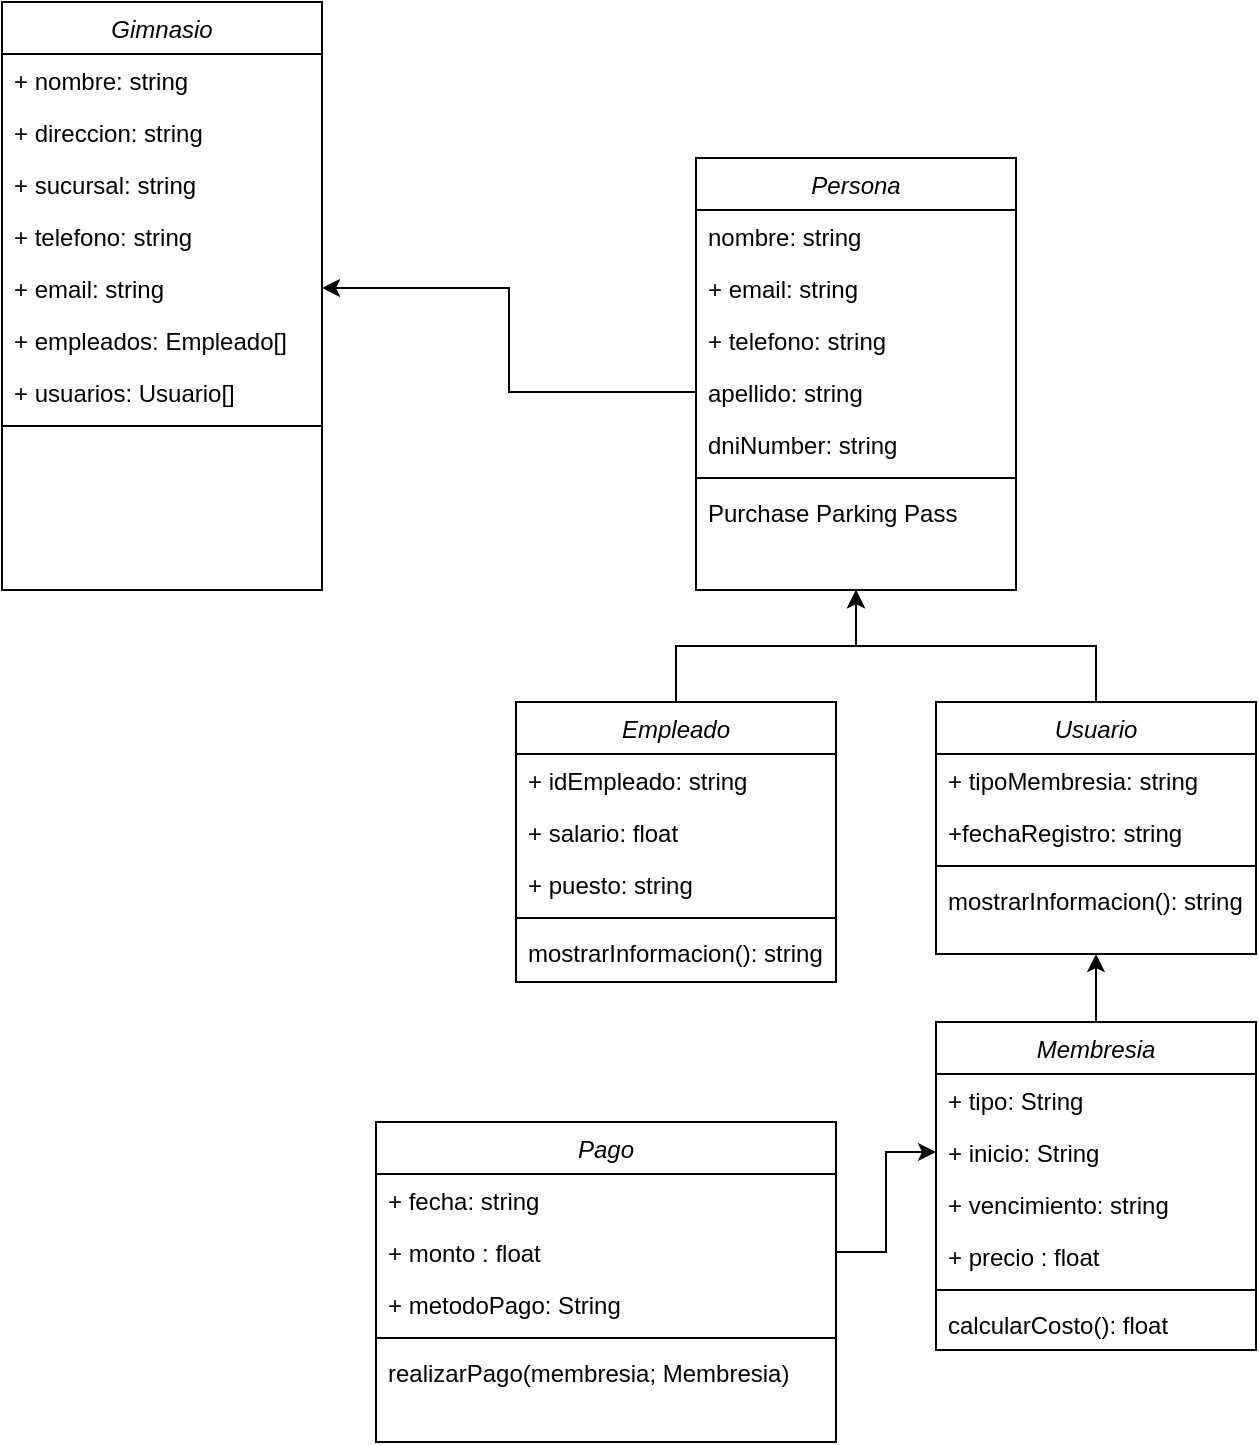 <mxfile version="22.0.8" type="github">
  <diagram id="C5RBs43oDa-KdzZeNtuy" name="Page-1">
    <mxGraphModel dx="1367" dy="602" grid="1" gridSize="10" guides="1" tooltips="1" connect="1" arrows="1" fold="1" page="1" pageScale="1" pageWidth="827" pageHeight="1169" math="0" shadow="0">
      <root>
        <mxCell id="WIyWlLk6GJQsqaUBKTNV-0" />
        <mxCell id="WIyWlLk6GJQsqaUBKTNV-1" parent="WIyWlLk6GJQsqaUBKTNV-0" />
        <mxCell id="zkfFHV4jXpPFQw0GAbJ--0" value="Gimnasio" style="swimlane;fontStyle=2;align=center;verticalAlign=top;childLayout=stackLayout;horizontal=1;startSize=26;horizontalStack=0;resizeParent=1;resizeLast=0;collapsible=1;marginBottom=0;rounded=0;shadow=0;strokeWidth=1;" parent="WIyWlLk6GJQsqaUBKTNV-1" vertex="1">
          <mxGeometry x="173" y="40" width="160" height="294" as="geometry">
            <mxRectangle x="230" y="140" width="160" height="26" as="alternateBounds" />
          </mxGeometry>
        </mxCell>
        <mxCell id="5N5e9GmDR-EGlcyDKcGj-25" value="+ nombre: string" style="text;align=left;verticalAlign=top;spacingLeft=4;spacingRight=4;overflow=hidden;rotatable=0;points=[[0,0.5],[1,0.5]];portConstraint=eastwest;" vertex="1" parent="zkfFHV4jXpPFQw0GAbJ--0">
          <mxGeometry y="26" width="160" height="26" as="geometry" />
        </mxCell>
        <mxCell id="5N5e9GmDR-EGlcyDKcGj-59" value="+ direccion: string" style="text;align=left;verticalAlign=top;spacingLeft=4;spacingRight=4;overflow=hidden;rotatable=0;points=[[0,0.5],[1,0.5]];portConstraint=eastwest;rounded=0;shadow=0;html=0;" vertex="1" parent="zkfFHV4jXpPFQw0GAbJ--0">
          <mxGeometry y="52" width="160" height="26" as="geometry" />
        </mxCell>
        <mxCell id="zkfFHV4jXpPFQw0GAbJ--2" value="+ sucursal: string" style="text;align=left;verticalAlign=top;spacingLeft=4;spacingRight=4;overflow=hidden;rotatable=0;points=[[0,0.5],[1,0.5]];portConstraint=eastwest;rounded=0;shadow=0;html=0;" parent="zkfFHV4jXpPFQw0GAbJ--0" vertex="1">
          <mxGeometry y="78" width="160" height="26" as="geometry" />
        </mxCell>
        <mxCell id="5N5e9GmDR-EGlcyDKcGj-34" value="+ telefono: string" style="text;align=left;verticalAlign=top;spacingLeft=4;spacingRight=4;overflow=hidden;rotatable=0;points=[[0,0.5],[1,0.5]];portConstraint=eastwest;rounded=0;shadow=0;html=0;container=1;" vertex="1" parent="zkfFHV4jXpPFQw0GAbJ--0">
          <mxGeometry y="104" width="160" height="26" as="geometry" />
        </mxCell>
        <mxCell id="zkfFHV4jXpPFQw0GAbJ--3" value="+ email: string" style="text;align=left;verticalAlign=top;spacingLeft=4;spacingRight=4;overflow=hidden;rotatable=0;points=[[0,0.5],[1,0.5]];portConstraint=eastwest;rounded=0;shadow=0;html=0;" parent="zkfFHV4jXpPFQw0GAbJ--0" vertex="1">
          <mxGeometry y="130" width="160" height="26" as="geometry" />
        </mxCell>
        <mxCell id="5N5e9GmDR-EGlcyDKcGj-31" value="+ empleados: Empleado[]&#xa;" style="text;align=left;verticalAlign=top;spacingLeft=4;spacingRight=4;overflow=hidden;rotatable=0;points=[[0,0.5],[1,0.5]];portConstraint=eastwest;" vertex="1" parent="zkfFHV4jXpPFQw0GAbJ--0">
          <mxGeometry y="156" width="160" height="26" as="geometry" />
        </mxCell>
        <mxCell id="5N5e9GmDR-EGlcyDKcGj-36" value="+ usuarios: Usuario[]" style="text;align=left;verticalAlign=top;spacingLeft=4;spacingRight=4;overflow=hidden;rotatable=0;points=[[0,0.5],[1,0.5]];portConstraint=eastwest;" vertex="1" parent="zkfFHV4jXpPFQw0GAbJ--0">
          <mxGeometry y="182" width="160" height="26" as="geometry" />
        </mxCell>
        <mxCell id="zkfFHV4jXpPFQw0GAbJ--4" value="" style="line;html=1;strokeWidth=1;align=left;verticalAlign=middle;spacingTop=-1;spacingLeft=3;spacingRight=3;rotatable=0;labelPosition=right;points=[];portConstraint=eastwest;" parent="zkfFHV4jXpPFQw0GAbJ--0" vertex="1">
          <mxGeometry y="208" width="160" height="8" as="geometry" />
        </mxCell>
        <mxCell id="5N5e9GmDR-EGlcyDKcGj-68" style="edgeStyle=orthogonalEdgeStyle;rounded=0;orthogonalLoop=1;jettySize=auto;html=1;exitX=0.5;exitY=0;exitDx=0;exitDy=0;entryX=0.5;entryY=1;entryDx=0;entryDy=0;" edge="1" parent="WIyWlLk6GJQsqaUBKTNV-1" source="5N5e9GmDR-EGlcyDKcGj-6" target="5N5e9GmDR-EGlcyDKcGj-12">
          <mxGeometry relative="1" as="geometry" />
        </mxCell>
        <mxCell id="5N5e9GmDR-EGlcyDKcGj-6" value="Empleado" style="swimlane;fontStyle=2;align=center;verticalAlign=top;childLayout=stackLayout;horizontal=1;startSize=26;horizontalStack=0;resizeParent=1;resizeLast=0;collapsible=1;marginBottom=0;rounded=0;shadow=0;strokeWidth=1;" vertex="1" parent="WIyWlLk6GJQsqaUBKTNV-1">
          <mxGeometry x="430" y="390" width="160" height="140" as="geometry">
            <mxRectangle x="230" y="140" width="160" height="26" as="alternateBounds" />
          </mxGeometry>
        </mxCell>
        <mxCell id="5N5e9GmDR-EGlcyDKcGj-7" value="+ idEmpleado: string" style="text;align=left;verticalAlign=top;spacingLeft=4;spacingRight=4;overflow=hidden;rotatable=0;points=[[0,0.5],[1,0.5]];portConstraint=eastwest;" vertex="1" parent="5N5e9GmDR-EGlcyDKcGj-6">
          <mxGeometry y="26" width="160" height="26" as="geometry" />
        </mxCell>
        <mxCell id="5N5e9GmDR-EGlcyDKcGj-9" value="+ salario: float" style="text;align=left;verticalAlign=top;spacingLeft=4;spacingRight=4;overflow=hidden;rotatable=0;points=[[0,0.5],[1,0.5]];portConstraint=eastwest;rounded=0;shadow=0;html=0;" vertex="1" parent="5N5e9GmDR-EGlcyDKcGj-6">
          <mxGeometry y="52" width="160" height="26" as="geometry" />
        </mxCell>
        <mxCell id="5N5e9GmDR-EGlcyDKcGj-26" value="+ puesto: string" style="text;align=left;verticalAlign=top;spacingLeft=4;spacingRight=4;overflow=hidden;rotatable=0;points=[[0,0.5],[1,0.5]];portConstraint=eastwest;rounded=0;shadow=0;html=0;" vertex="1" parent="5N5e9GmDR-EGlcyDKcGj-6">
          <mxGeometry y="78" width="160" height="26" as="geometry" />
        </mxCell>
        <mxCell id="5N5e9GmDR-EGlcyDKcGj-10" value="" style="line;html=1;strokeWidth=1;align=left;verticalAlign=middle;spacingTop=-1;spacingLeft=3;spacingRight=3;rotatable=0;labelPosition=right;points=[];portConstraint=eastwest;" vertex="1" parent="5N5e9GmDR-EGlcyDKcGj-6">
          <mxGeometry y="104" width="160" height="8" as="geometry" />
        </mxCell>
        <mxCell id="5N5e9GmDR-EGlcyDKcGj-11" value="mostrarInformacion(): string" style="text;align=left;verticalAlign=top;spacingLeft=4;spacingRight=4;overflow=hidden;rotatable=0;points=[[0,0.5],[1,0.5]];portConstraint=eastwest;" vertex="1" parent="5N5e9GmDR-EGlcyDKcGj-6">
          <mxGeometry y="112" width="160" height="26" as="geometry" />
        </mxCell>
        <mxCell id="5N5e9GmDR-EGlcyDKcGj-12" value="Persona" style="swimlane;fontStyle=2;align=center;verticalAlign=top;childLayout=stackLayout;horizontal=1;startSize=26;horizontalStack=0;resizeParent=1;resizeLast=0;collapsible=1;marginBottom=0;rounded=0;shadow=0;strokeWidth=1;" vertex="1" parent="WIyWlLk6GJQsqaUBKTNV-1">
          <mxGeometry x="520" y="118" width="160" height="216" as="geometry">
            <mxRectangle x="230" y="140" width="160" height="26" as="alternateBounds" />
          </mxGeometry>
        </mxCell>
        <mxCell id="5N5e9GmDR-EGlcyDKcGj-13" value="nombre: string" style="text;align=left;verticalAlign=top;spacingLeft=4;spacingRight=4;overflow=hidden;rotatable=0;points=[[0,0.5],[1,0.5]];portConstraint=eastwest;" vertex="1" parent="5N5e9GmDR-EGlcyDKcGj-12">
          <mxGeometry y="26" width="160" height="26" as="geometry" />
        </mxCell>
        <mxCell id="5N5e9GmDR-EGlcyDKcGj-39" value="+ email: string" style="text;align=left;verticalAlign=top;spacingLeft=4;spacingRight=4;overflow=hidden;rotatable=0;points=[[0,0.5],[1,0.5]];portConstraint=eastwest;rounded=0;shadow=0;html=0;" vertex="1" parent="5N5e9GmDR-EGlcyDKcGj-12">
          <mxGeometry y="52" width="160" height="26" as="geometry" />
        </mxCell>
        <mxCell id="5N5e9GmDR-EGlcyDKcGj-38" value="+ telefono: string" style="text;align=left;verticalAlign=top;spacingLeft=4;spacingRight=4;overflow=hidden;rotatable=0;points=[[0,0.5],[1,0.5]];portConstraint=eastwest;rounded=0;shadow=0;html=0;container=1;" vertex="1" parent="5N5e9GmDR-EGlcyDKcGj-12">
          <mxGeometry y="78" width="160" height="26" as="geometry" />
        </mxCell>
        <mxCell id="5N5e9GmDR-EGlcyDKcGj-14" value="apellido: string" style="text;align=left;verticalAlign=top;spacingLeft=4;spacingRight=4;overflow=hidden;rotatable=0;points=[[0,0.5],[1,0.5]];portConstraint=eastwest;rounded=0;shadow=0;html=0;" vertex="1" parent="5N5e9GmDR-EGlcyDKcGj-12">
          <mxGeometry y="104" width="160" height="26" as="geometry" />
        </mxCell>
        <mxCell id="5N5e9GmDR-EGlcyDKcGj-15" value="dniNumber: string" style="text;align=left;verticalAlign=top;spacingLeft=4;spacingRight=4;overflow=hidden;rotatable=0;points=[[0,0.5],[1,0.5]];portConstraint=eastwest;rounded=0;shadow=0;html=0;" vertex="1" parent="5N5e9GmDR-EGlcyDKcGj-12">
          <mxGeometry y="130" width="160" height="26" as="geometry" />
        </mxCell>
        <mxCell id="5N5e9GmDR-EGlcyDKcGj-16" value="" style="line;html=1;strokeWidth=1;align=left;verticalAlign=middle;spacingTop=-1;spacingLeft=3;spacingRight=3;rotatable=0;labelPosition=right;points=[];portConstraint=eastwest;" vertex="1" parent="5N5e9GmDR-EGlcyDKcGj-12">
          <mxGeometry y="156" width="160" height="8" as="geometry" />
        </mxCell>
        <mxCell id="5N5e9GmDR-EGlcyDKcGj-17" value="Purchase Parking Pass" style="text;align=left;verticalAlign=top;spacingLeft=4;spacingRight=4;overflow=hidden;rotatable=0;points=[[0,0.5],[1,0.5]];portConstraint=eastwest;" vertex="1" parent="5N5e9GmDR-EGlcyDKcGj-12">
          <mxGeometry y="164" width="160" height="26" as="geometry" />
        </mxCell>
        <mxCell id="5N5e9GmDR-EGlcyDKcGj-74" style="edgeStyle=orthogonalEdgeStyle;rounded=0;orthogonalLoop=1;jettySize=auto;html=1;exitX=0.5;exitY=0;exitDx=0;exitDy=0;entryX=0.5;entryY=1;entryDx=0;entryDy=0;" edge="1" parent="WIyWlLk6GJQsqaUBKTNV-1" source="5N5e9GmDR-EGlcyDKcGj-18" target="5N5e9GmDR-EGlcyDKcGj-41">
          <mxGeometry relative="1" as="geometry" />
        </mxCell>
        <mxCell id="5N5e9GmDR-EGlcyDKcGj-18" value="Membresia" style="swimlane;fontStyle=2;align=center;verticalAlign=top;childLayout=stackLayout;horizontal=1;startSize=26;horizontalStack=0;resizeParent=1;resizeLast=0;collapsible=1;marginBottom=0;rounded=0;shadow=0;strokeWidth=1;" vertex="1" parent="WIyWlLk6GJQsqaUBKTNV-1">
          <mxGeometry x="640" y="550" width="160" height="164" as="geometry">
            <mxRectangle x="230" y="140" width="160" height="26" as="alternateBounds" />
          </mxGeometry>
        </mxCell>
        <mxCell id="5N5e9GmDR-EGlcyDKcGj-19" value="+ tipo: String" style="text;align=left;verticalAlign=top;spacingLeft=4;spacingRight=4;overflow=hidden;rotatable=0;points=[[0,0.5],[1,0.5]];portConstraint=eastwest;" vertex="1" parent="5N5e9GmDR-EGlcyDKcGj-18">
          <mxGeometry y="26" width="160" height="26" as="geometry" />
        </mxCell>
        <mxCell id="5N5e9GmDR-EGlcyDKcGj-20" value="+ inicio: String" style="text;align=left;verticalAlign=top;spacingLeft=4;spacingRight=4;overflow=hidden;rotatable=0;points=[[0,0.5],[1,0.5]];portConstraint=eastwest;rounded=0;shadow=0;html=0;" vertex="1" parent="5N5e9GmDR-EGlcyDKcGj-18">
          <mxGeometry y="52" width="160" height="26" as="geometry" />
        </mxCell>
        <mxCell id="5N5e9GmDR-EGlcyDKcGj-21" value="+ vencimiento: string" style="text;align=left;verticalAlign=top;spacingLeft=4;spacingRight=4;overflow=hidden;rotatable=0;points=[[0,0.5],[1,0.5]];portConstraint=eastwest;rounded=0;shadow=0;html=0;" vertex="1" parent="5N5e9GmDR-EGlcyDKcGj-18">
          <mxGeometry y="78" width="160" height="26" as="geometry" />
        </mxCell>
        <mxCell id="5N5e9GmDR-EGlcyDKcGj-60" value="+ precio : float" style="text;align=left;verticalAlign=top;spacingLeft=4;spacingRight=4;overflow=hidden;rotatable=0;points=[[0,0.5],[1,0.5]];portConstraint=eastwest;rounded=0;shadow=0;html=0;" vertex="1" parent="5N5e9GmDR-EGlcyDKcGj-18">
          <mxGeometry y="104" width="160" height="26" as="geometry" />
        </mxCell>
        <mxCell id="5N5e9GmDR-EGlcyDKcGj-22" value="" style="line;html=1;strokeWidth=1;align=left;verticalAlign=middle;spacingTop=-1;spacingLeft=3;spacingRight=3;rotatable=0;labelPosition=right;points=[];portConstraint=eastwest;" vertex="1" parent="5N5e9GmDR-EGlcyDKcGj-18">
          <mxGeometry y="130" width="160" height="8" as="geometry" />
        </mxCell>
        <mxCell id="5N5e9GmDR-EGlcyDKcGj-23" value="calcularCosto(): float" style="text;align=left;verticalAlign=top;spacingLeft=4;spacingRight=4;overflow=hidden;rotatable=0;points=[[0,0.5],[1,0.5]];portConstraint=eastwest;" vertex="1" parent="5N5e9GmDR-EGlcyDKcGj-18">
          <mxGeometry y="138" width="160" height="26" as="geometry" />
        </mxCell>
        <mxCell id="5N5e9GmDR-EGlcyDKcGj-75" style="edgeStyle=orthogonalEdgeStyle;rounded=0;orthogonalLoop=1;jettySize=auto;html=1;exitX=0.5;exitY=0;exitDx=0;exitDy=0;entryX=0.5;entryY=1;entryDx=0;entryDy=0;" edge="1" parent="WIyWlLk6GJQsqaUBKTNV-1" source="5N5e9GmDR-EGlcyDKcGj-41" target="5N5e9GmDR-EGlcyDKcGj-12">
          <mxGeometry relative="1" as="geometry" />
        </mxCell>
        <mxCell id="5N5e9GmDR-EGlcyDKcGj-41" value="Usuario" style="swimlane;fontStyle=2;align=center;verticalAlign=top;childLayout=stackLayout;horizontal=1;startSize=26;horizontalStack=0;resizeParent=1;resizeLast=0;collapsible=1;marginBottom=0;rounded=0;shadow=0;strokeWidth=1;" vertex="1" parent="WIyWlLk6GJQsqaUBKTNV-1">
          <mxGeometry x="640" y="390" width="160" height="126" as="geometry">
            <mxRectangle x="230" y="140" width="160" height="26" as="alternateBounds" />
          </mxGeometry>
        </mxCell>
        <mxCell id="5N5e9GmDR-EGlcyDKcGj-43" value="+ tipoMembresia: string" style="text;align=left;verticalAlign=top;spacingLeft=4;spacingRight=4;overflow=hidden;rotatable=0;points=[[0,0.5],[1,0.5]];portConstraint=eastwest;rounded=0;shadow=0;html=0;" vertex="1" parent="5N5e9GmDR-EGlcyDKcGj-41">
          <mxGeometry y="26" width="160" height="26" as="geometry" />
        </mxCell>
        <mxCell id="5N5e9GmDR-EGlcyDKcGj-51" value="+fechaRegistro: string" style="text;align=left;verticalAlign=top;spacingLeft=4;spacingRight=4;overflow=hidden;rotatable=0;points=[[0,0.5],[1,0.5]];portConstraint=eastwest;rounded=0;shadow=0;html=0;" vertex="1" parent="5N5e9GmDR-EGlcyDKcGj-41">
          <mxGeometry y="52" width="160" height="26" as="geometry" />
        </mxCell>
        <mxCell id="5N5e9GmDR-EGlcyDKcGj-49" value="" style="line;html=1;strokeWidth=1;align=left;verticalAlign=middle;spacingTop=-1;spacingLeft=3;spacingRight=3;rotatable=0;labelPosition=right;points=[];portConstraint=eastwest;" vertex="1" parent="5N5e9GmDR-EGlcyDKcGj-41">
          <mxGeometry y="78" width="160" height="8" as="geometry" />
        </mxCell>
        <mxCell id="5N5e9GmDR-EGlcyDKcGj-58" value="mostrarInformacion(): string" style="text;align=left;verticalAlign=top;spacingLeft=4;spacingRight=4;overflow=hidden;rotatable=0;points=[[0,0.5],[1,0.5]];portConstraint=eastwest;" vertex="1" parent="5N5e9GmDR-EGlcyDKcGj-41">
          <mxGeometry y="86" width="160" height="26" as="geometry" />
        </mxCell>
        <mxCell id="5N5e9GmDR-EGlcyDKcGj-52" value="Pago" style="swimlane;fontStyle=2;align=center;verticalAlign=top;childLayout=stackLayout;horizontal=1;startSize=26;horizontalStack=0;resizeParent=1;resizeLast=0;collapsible=1;marginBottom=0;rounded=0;shadow=0;strokeWidth=1;" vertex="1" parent="WIyWlLk6GJQsqaUBKTNV-1">
          <mxGeometry x="360" y="600" width="230" height="160" as="geometry">
            <mxRectangle x="230" y="140" width="160" height="26" as="alternateBounds" />
          </mxGeometry>
        </mxCell>
        <mxCell id="5N5e9GmDR-EGlcyDKcGj-53" value="+ fecha: string" style="text;align=left;verticalAlign=top;spacingLeft=4;spacingRight=4;overflow=hidden;rotatable=0;points=[[0,0.5],[1,0.5]];portConstraint=eastwest;" vertex="1" parent="5N5e9GmDR-EGlcyDKcGj-52">
          <mxGeometry y="26" width="230" height="26" as="geometry" />
        </mxCell>
        <mxCell id="5N5e9GmDR-EGlcyDKcGj-54" value="+ monto : float" style="text;align=left;verticalAlign=top;spacingLeft=4;spacingRight=4;overflow=hidden;rotatable=0;points=[[0,0.5],[1,0.5]];portConstraint=eastwest;rounded=0;shadow=0;html=0;" vertex="1" parent="5N5e9GmDR-EGlcyDKcGj-52">
          <mxGeometry y="52" width="230" height="26" as="geometry" />
        </mxCell>
        <mxCell id="5N5e9GmDR-EGlcyDKcGj-55" value="+ metodoPago: String" style="text;align=left;verticalAlign=top;spacingLeft=4;spacingRight=4;overflow=hidden;rotatable=0;points=[[0,0.5],[1,0.5]];portConstraint=eastwest;rounded=0;shadow=0;html=0;" vertex="1" parent="5N5e9GmDR-EGlcyDKcGj-52">
          <mxGeometry y="78" width="230" height="26" as="geometry" />
        </mxCell>
        <mxCell id="5N5e9GmDR-EGlcyDKcGj-56" value="" style="line;html=1;strokeWidth=1;align=left;verticalAlign=middle;spacingTop=-1;spacingLeft=3;spacingRight=3;rotatable=0;labelPosition=right;points=[];portConstraint=eastwest;" vertex="1" parent="5N5e9GmDR-EGlcyDKcGj-52">
          <mxGeometry y="104" width="230" height="8" as="geometry" />
        </mxCell>
        <mxCell id="5N5e9GmDR-EGlcyDKcGj-61" value="realizarPago(membresia; Membresia)" style="text;align=left;verticalAlign=top;spacingLeft=4;spacingRight=4;overflow=hidden;rotatable=0;points=[[0,0.5],[1,0.5]];portConstraint=eastwest;" vertex="1" parent="5N5e9GmDR-EGlcyDKcGj-52">
          <mxGeometry y="112" width="230" height="26" as="geometry" />
        </mxCell>
        <mxCell id="5N5e9GmDR-EGlcyDKcGj-70" style="edgeStyle=orthogonalEdgeStyle;rounded=0;orthogonalLoop=1;jettySize=auto;html=1;exitX=0;exitY=0.5;exitDx=0;exitDy=0;entryX=1;entryY=0.5;entryDx=0;entryDy=0;" edge="1" parent="WIyWlLk6GJQsqaUBKTNV-1" source="5N5e9GmDR-EGlcyDKcGj-14" target="zkfFHV4jXpPFQw0GAbJ--3">
          <mxGeometry relative="1" as="geometry" />
        </mxCell>
        <mxCell id="5N5e9GmDR-EGlcyDKcGj-73" style="edgeStyle=orthogonalEdgeStyle;rounded=0;orthogonalLoop=1;jettySize=auto;html=1;exitX=1;exitY=0.5;exitDx=0;exitDy=0;entryX=0;entryY=0.5;entryDx=0;entryDy=0;" edge="1" parent="WIyWlLk6GJQsqaUBKTNV-1" source="5N5e9GmDR-EGlcyDKcGj-54" target="5N5e9GmDR-EGlcyDKcGj-20">
          <mxGeometry relative="1" as="geometry" />
        </mxCell>
      </root>
    </mxGraphModel>
  </diagram>
</mxfile>
